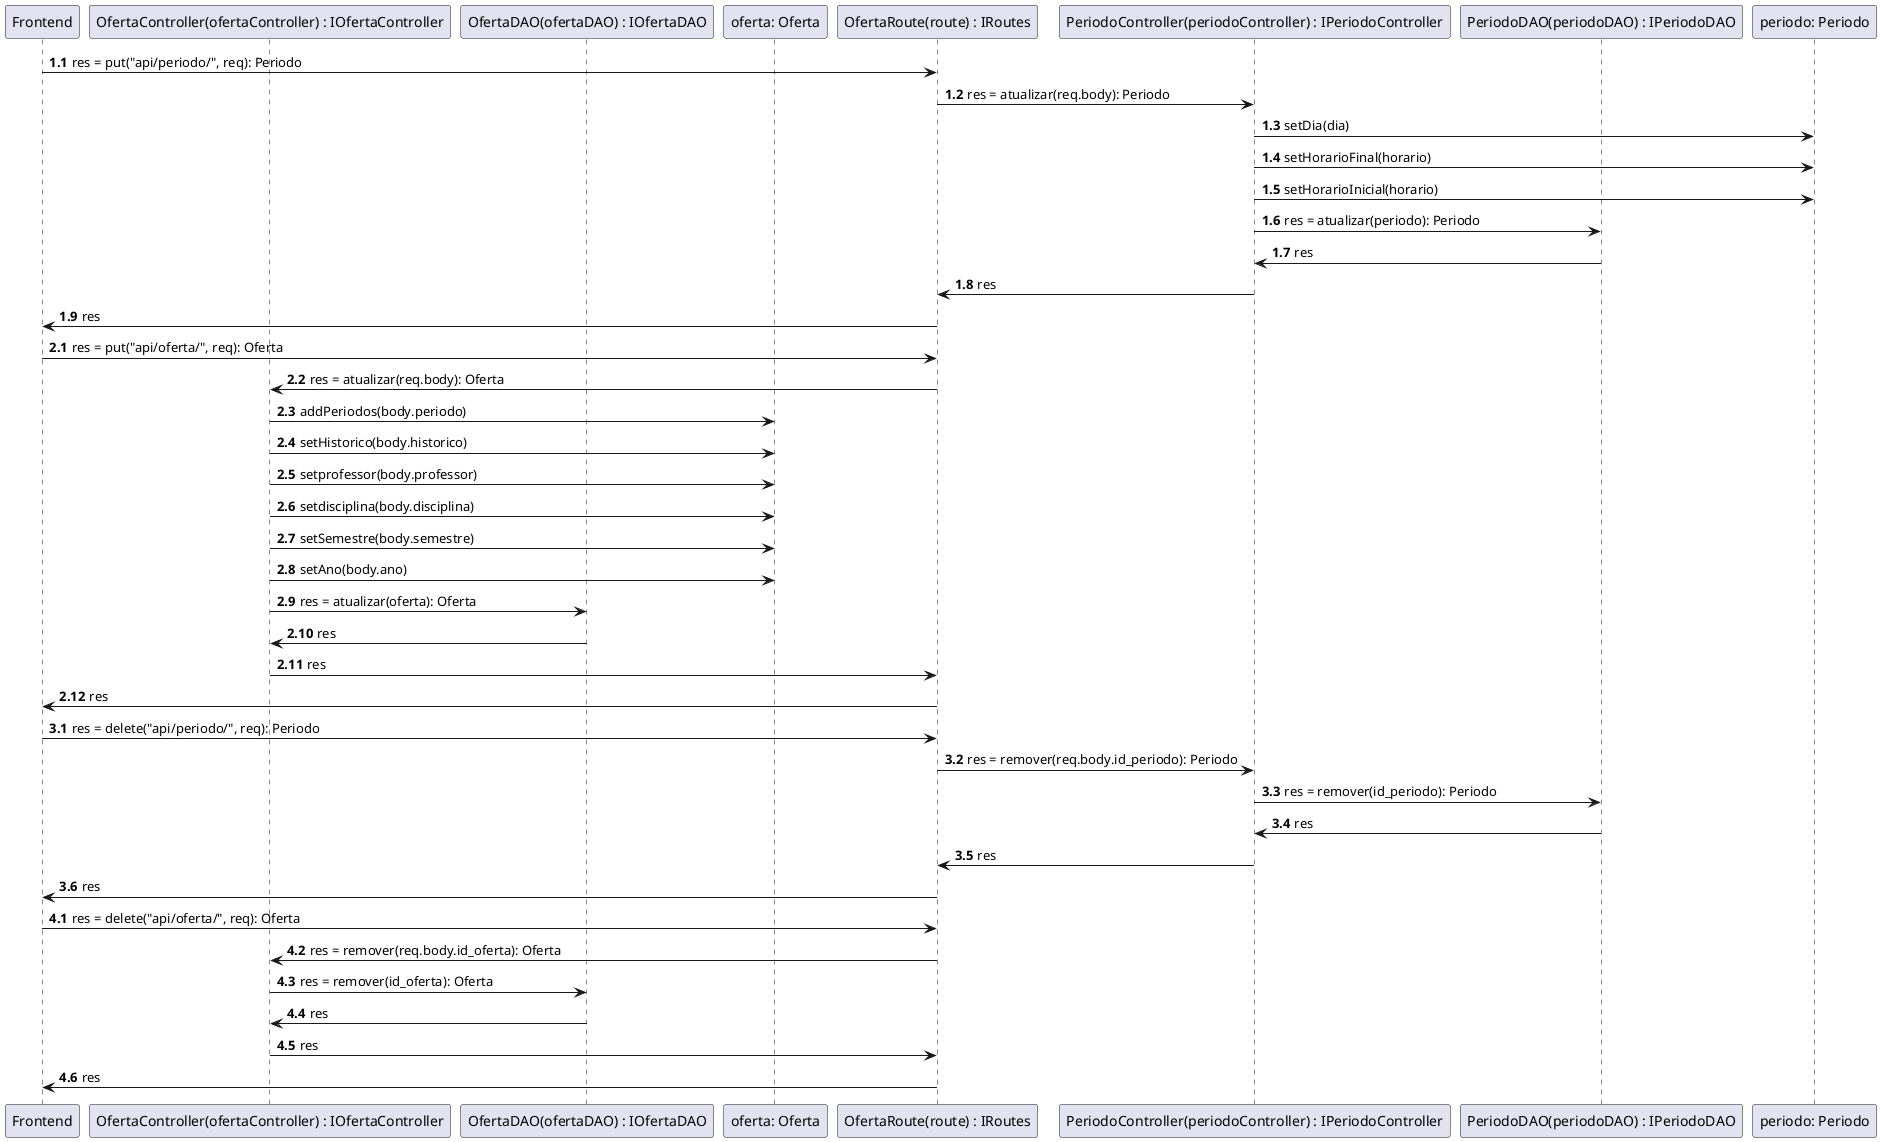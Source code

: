 @startuml Diagrama de Sequencia

participant Frontend as Frontend
participant "OfertaRoute(route) : IRoutes" as Routes
participant "OfertaController(ofertaController) : IOfertaController" as OfertaController
participant "OfertaDAO(ofertaDAO) : IOfertaDAO" as OfertaDAO
participant "oferta: Oferta" as Oferta
participant "PeriodoRoute(route) : IRoutes" as Routes
participant "PeriodoController(periodoController) : IPeriodoController" as PeriodoController
participant "PeriodoDAO(periodoDAO) : IPeriodoDAO" as PeriodoDAO
participant "periodo: Periodo" as Periodo


autonumber 1.1
' Atualizar período
Frontend->Routes: res = put("api/periodo/", req): Periodo
Routes->PeriodoController: res = atualizar(req.body): Periodo
PeriodoController->Periodo: setDia(dia)
PeriodoController->Periodo: setHorarioFinal(horario)
PeriodoController->Periodo: setHorarioInicial(horario)
PeriodoController->PeriodoDAO: res = atualizar(periodo): Periodo
PeriodoDAO->PeriodoController: res
PeriodoController->Routes: res
Routes->Frontend: res

' Atualizar oferta
autonumber inc A
Frontend->Routes: res = put("api/oferta/", req): Oferta
Routes->OfertaController: res = atualizar(req.body): Oferta
OfertaController->Oferta: addPeriodos(body.periodo)
OfertaController->Oferta: setHistorico(body.historico)
OfertaController->Oferta: setprofessor(body.professor)
OfertaController->Oferta: setdisciplina(body.disciplina)
OfertaController->Oferta: setSemestre(body.semestre)
OfertaController->Oferta: setAno(body.ano)
OfertaController->OfertaDAO: res = atualizar(oferta): Oferta
OfertaDAO->OfertaController: res
OfertaController->Routes: res
Routes->Frontend: res


' Remover período
autonumber inc A
Frontend->Routes: res = delete("api/periodo/", req): Periodo
Routes -> PeriodoController: res = remover(req.body.id_periodo): Periodo
PeriodoController->PeriodoDAO: res = remover(id_periodo): Periodo
PeriodoDAO->PeriodoController: res
PeriodoController->Routes: res
Routes->Frontend: res

' Remover oferta
autonumber inc A
Frontend->Routes: res = delete("api/oferta/", req): Oferta
Routes -> OfertaController: res = remover(req.body.id_oferta): Oferta
OfertaController->OfertaDAO: res = remover(id_oferta): Oferta
OfertaDAO->OfertaController: res
OfertaController->Routes: res
Routes->Frontend: res
